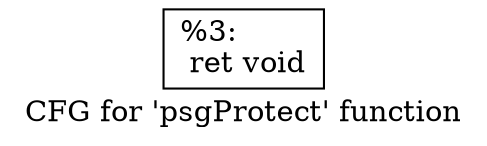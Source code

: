 digraph "CFG for 'psgProtect' function" {
	label="CFG for 'psgProtect' function";

	Node0x31782d0 [shape=record,label="{%3:\l  ret void\l}"];
}
